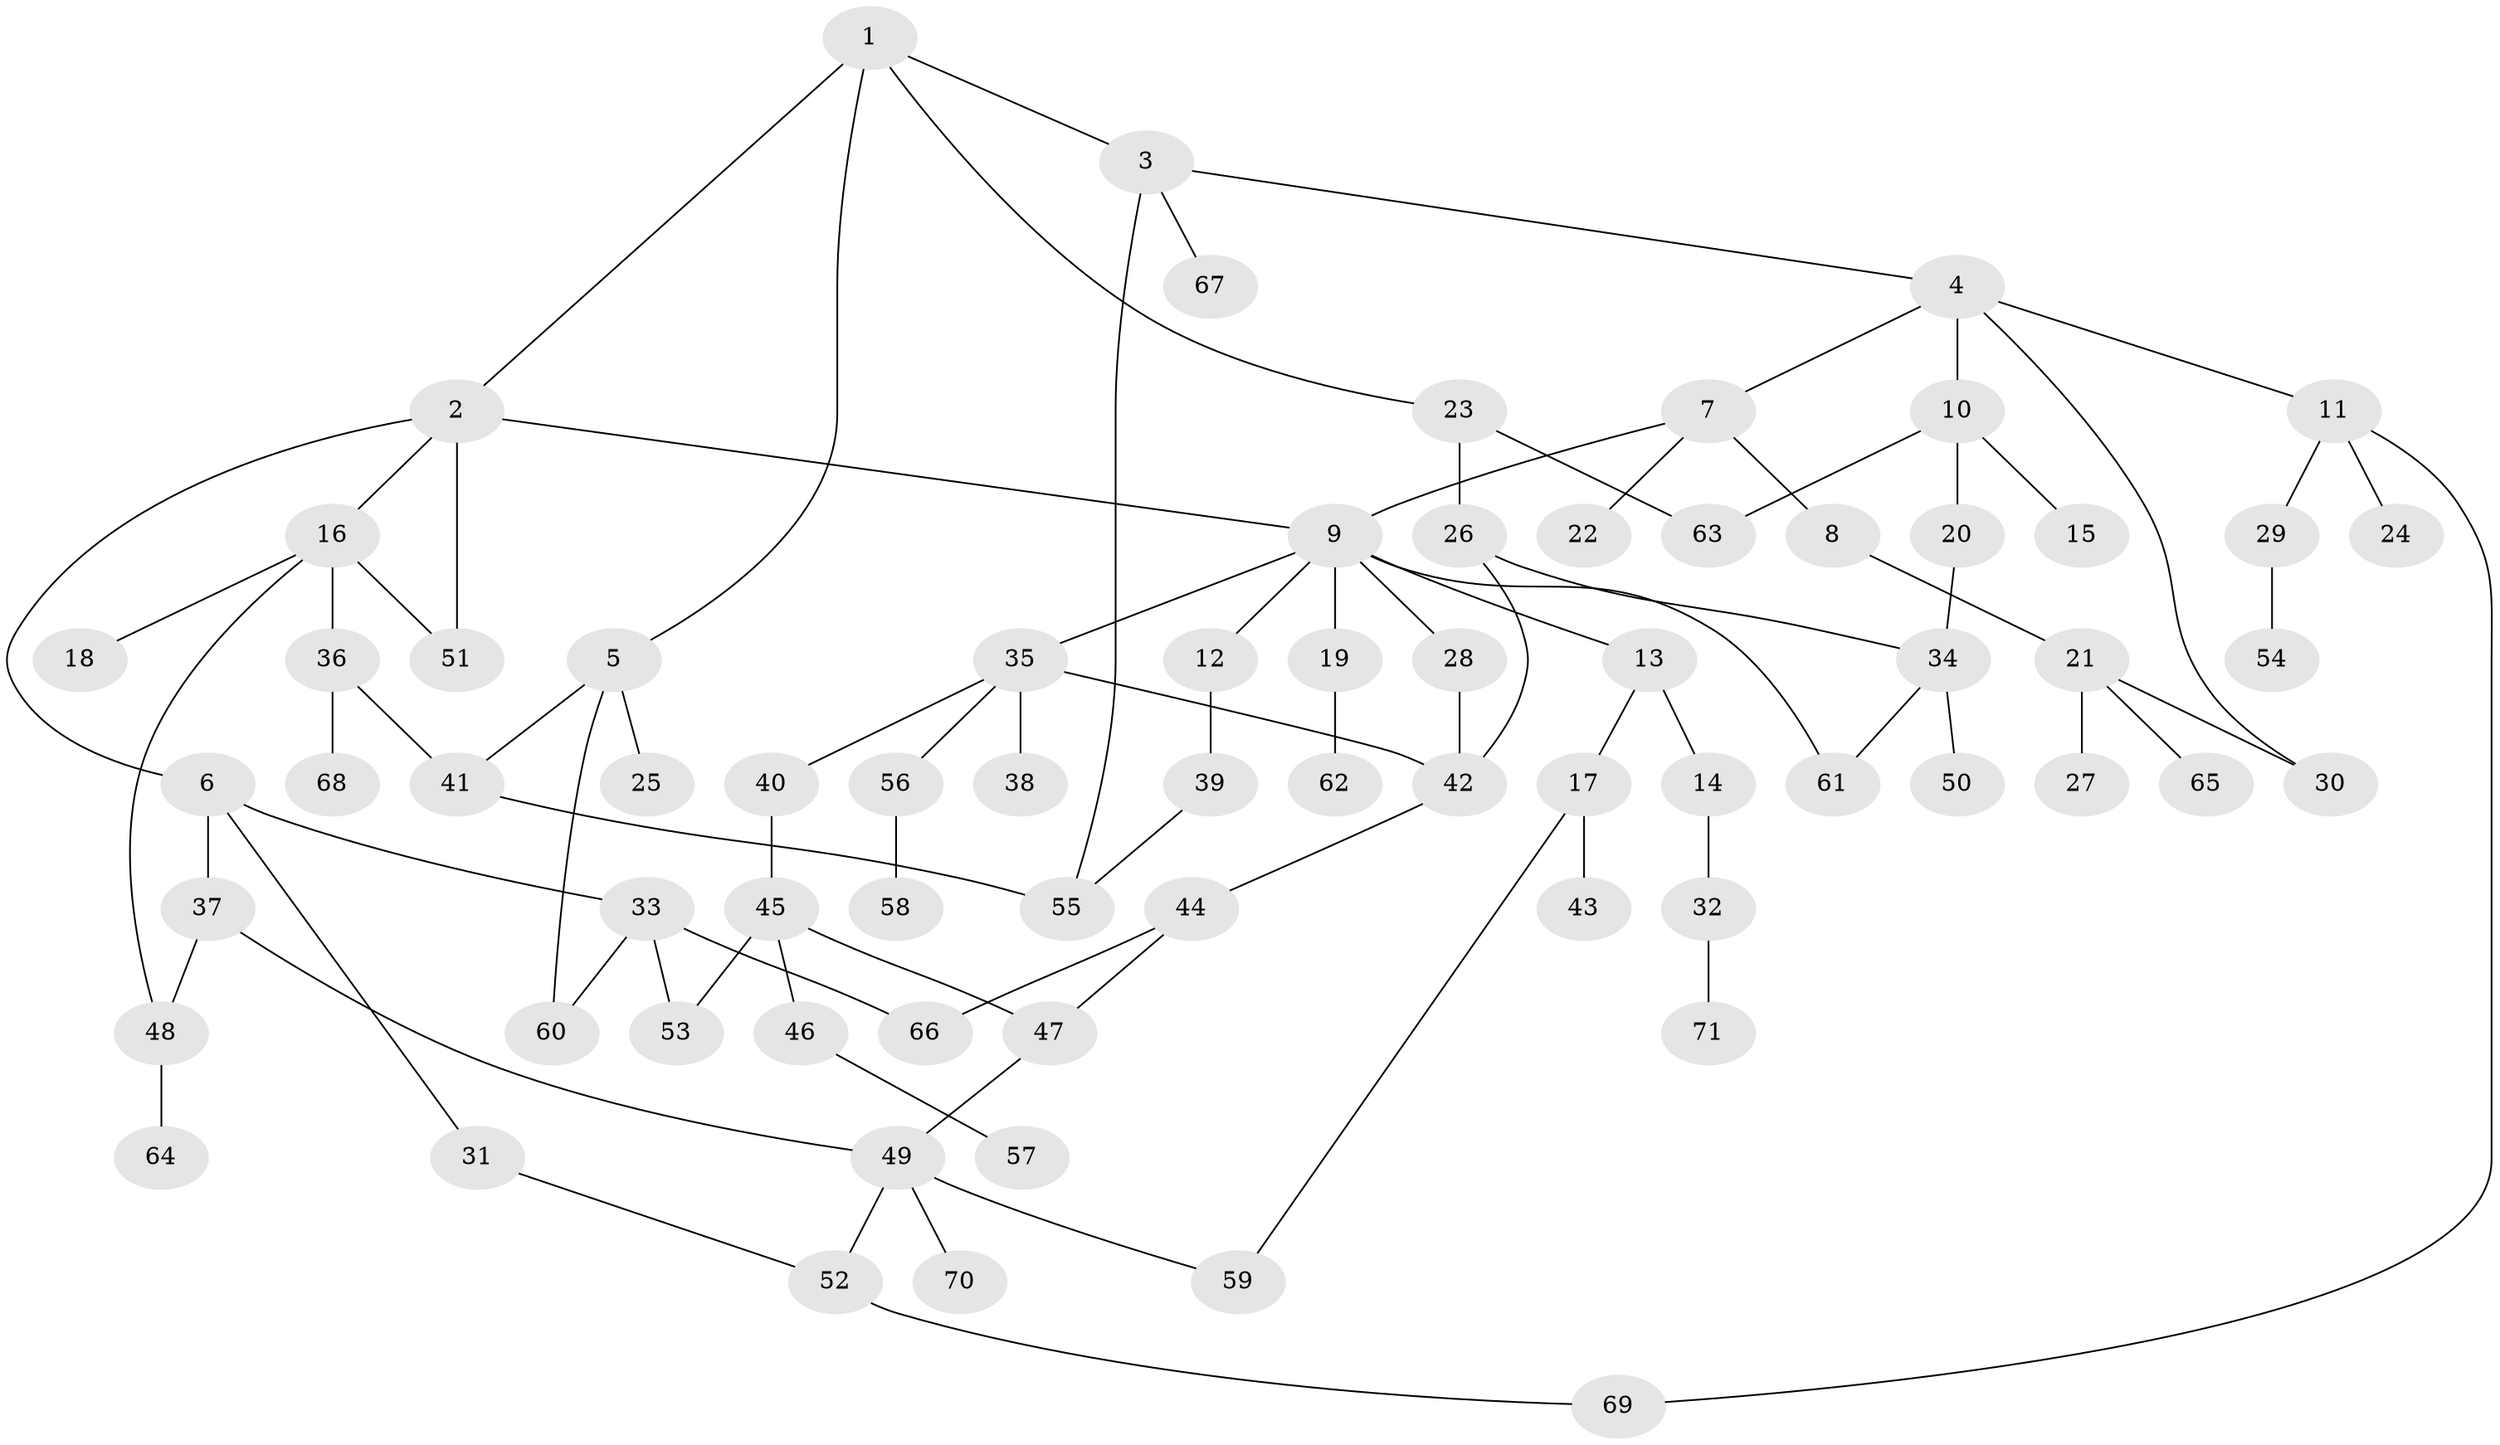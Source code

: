 // coarse degree distribution, {4: 0.11904761904761904, 2: 0.3333333333333333, 1: 0.42857142857142855, 6: 0.023809523809523808, 5: 0.047619047619047616, 11: 0.023809523809523808, 7: 0.023809523809523808}
// Generated by graph-tools (version 1.1) at 2025/45/03/04/25 21:45:09]
// undirected, 71 vertices, 90 edges
graph export_dot {
graph [start="1"]
  node [color=gray90,style=filled];
  1;
  2;
  3;
  4;
  5;
  6;
  7;
  8;
  9;
  10;
  11;
  12;
  13;
  14;
  15;
  16;
  17;
  18;
  19;
  20;
  21;
  22;
  23;
  24;
  25;
  26;
  27;
  28;
  29;
  30;
  31;
  32;
  33;
  34;
  35;
  36;
  37;
  38;
  39;
  40;
  41;
  42;
  43;
  44;
  45;
  46;
  47;
  48;
  49;
  50;
  51;
  52;
  53;
  54;
  55;
  56;
  57;
  58;
  59;
  60;
  61;
  62;
  63;
  64;
  65;
  66;
  67;
  68;
  69;
  70;
  71;
  1 -- 2;
  1 -- 3;
  1 -- 5;
  1 -- 23;
  2 -- 6;
  2 -- 16;
  2 -- 51;
  2 -- 9;
  3 -- 4;
  3 -- 67;
  3 -- 55;
  4 -- 7;
  4 -- 10;
  4 -- 11;
  4 -- 30;
  5 -- 25;
  5 -- 41;
  5 -- 60;
  6 -- 31;
  6 -- 33;
  6 -- 37;
  7 -- 8;
  7 -- 9;
  7 -- 22;
  8 -- 21;
  9 -- 12;
  9 -- 13;
  9 -- 19;
  9 -- 28;
  9 -- 35;
  9 -- 61;
  10 -- 15;
  10 -- 20;
  10 -- 63;
  11 -- 24;
  11 -- 29;
  11 -- 69;
  12 -- 39;
  13 -- 14;
  13 -- 17;
  14 -- 32;
  16 -- 18;
  16 -- 36;
  16 -- 51;
  16 -- 48;
  17 -- 43;
  17 -- 59;
  19 -- 62;
  20 -- 34;
  21 -- 27;
  21 -- 30;
  21 -- 65;
  23 -- 26;
  23 -- 63;
  26 -- 42;
  26 -- 34;
  28 -- 42;
  29 -- 54;
  31 -- 52;
  32 -- 71;
  33 -- 53;
  33 -- 60;
  33 -- 66;
  34 -- 50;
  34 -- 61;
  35 -- 38;
  35 -- 40;
  35 -- 56;
  35 -- 42;
  36 -- 68;
  36 -- 41;
  37 -- 48;
  37 -- 49;
  39 -- 55;
  40 -- 45;
  41 -- 55;
  42 -- 44;
  44 -- 66;
  44 -- 47;
  45 -- 46;
  45 -- 47;
  45 -- 53;
  46 -- 57;
  47 -- 49;
  48 -- 64;
  49 -- 59;
  49 -- 70;
  49 -- 52;
  52 -- 69;
  56 -- 58;
}
